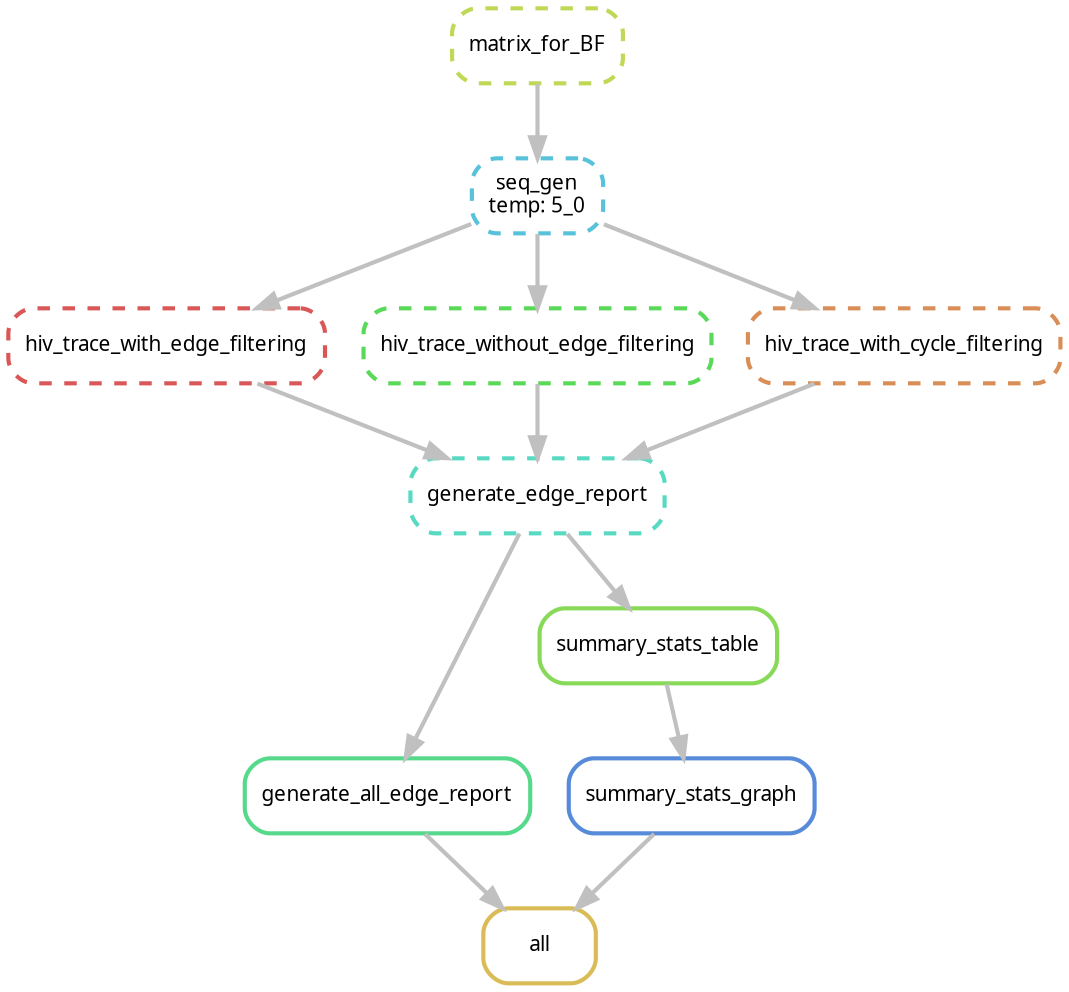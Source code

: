 digraph snakemake_dag {
    graph[bgcolor=white, margin=0];
    node[shape=box, style=rounded, fontname=sans,                 fontsize=10, penwidth=2];
    edge[penwidth=2, color=grey];
	0[label = "all", color = "0.13 0.6 0.85", style="rounded"];
	1[label = "summary_stats_graph", color = "0.60 0.6 0.85", style="rounded"];
	2[label = "generate_all_edge_report", color = "0.40 0.6 0.85", style="rounded"];
	3[label = "summary_stats_table", color = "0.27 0.6 0.85", style="rounded"];
	4[label = "generate_edge_report", color = "0.47 0.6 0.85", style="rounded,dashed"];
	5[label = "hiv_trace_with_edge_filtering", color = "0.00 0.6 0.85", style="rounded,dashed"];
	6[label = "hiv_trace_without_edge_filtering", color = "0.33 0.6 0.85", style="rounded,dashed"];
	7[label = "hiv_trace_with_cycle_filtering", color = "0.07 0.6 0.85", style="rounded,dashed"];
	8[label = "seq_gen\ntemp: 5_0", color = "0.53 0.6 0.85", style="rounded,dashed"];
	9[label = "matrix_for_BF", color = "0.20 0.6 0.85", style="rounded,dashed"];
	1 -> 0
	2 -> 0
	3 -> 1
	4 -> 2
	4 -> 3
	5 -> 4
	6 -> 4
	7 -> 4
	8 -> 5
	8 -> 6
	8 -> 7
	9 -> 8
}            
